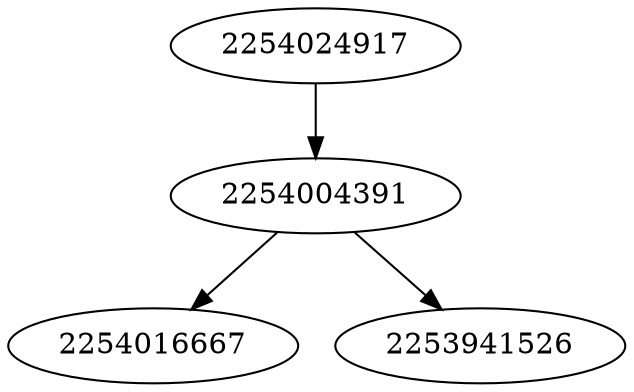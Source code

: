 strict digraph  {
2254016667;
2254024917;
2253941526;
2254004391;
2254024917 -> 2254004391;
2254004391 -> 2253941526;
2254004391 -> 2254016667;
}
